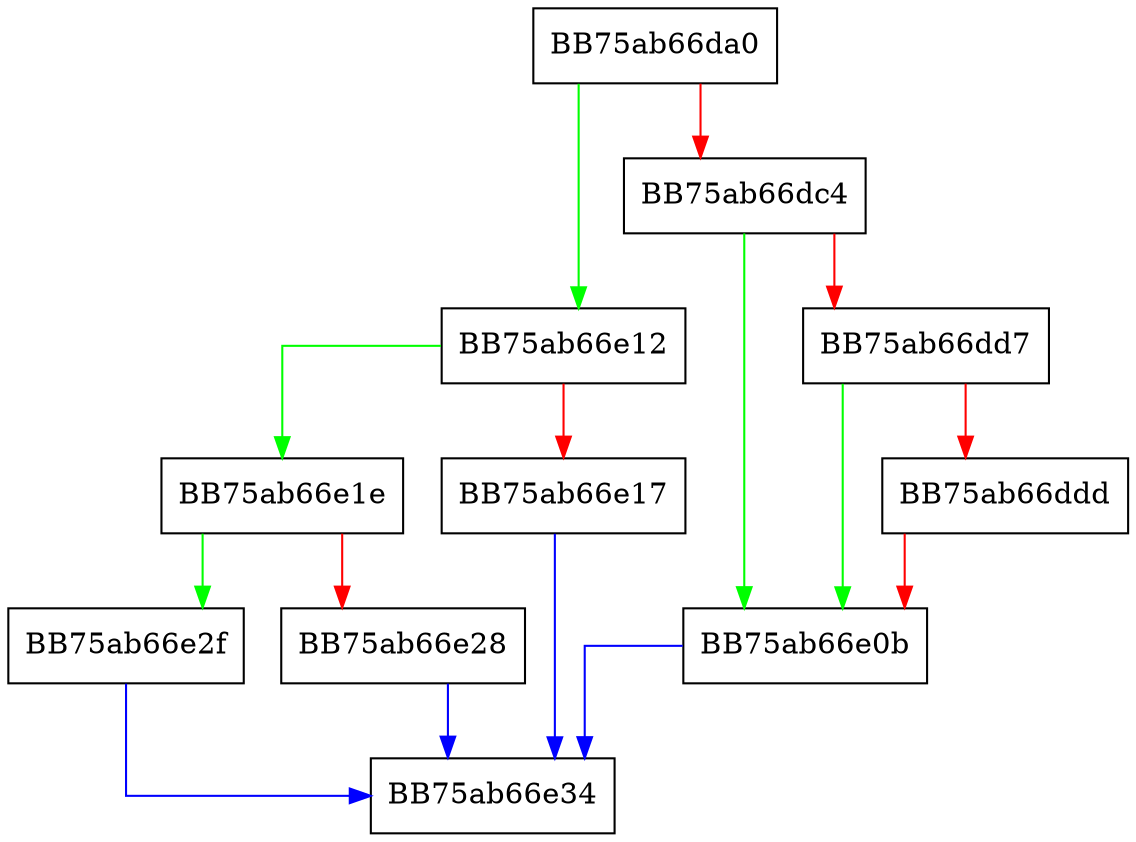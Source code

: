 digraph Merge {
  node [shape="box"];
  graph [splines=ortho];
  BB75ab66da0 -> BB75ab66e12 [color="green"];
  BB75ab66da0 -> BB75ab66dc4 [color="red"];
  BB75ab66dc4 -> BB75ab66e0b [color="green"];
  BB75ab66dc4 -> BB75ab66dd7 [color="red"];
  BB75ab66dd7 -> BB75ab66e0b [color="green"];
  BB75ab66dd7 -> BB75ab66ddd [color="red"];
  BB75ab66ddd -> BB75ab66e0b [color="red"];
  BB75ab66e0b -> BB75ab66e34 [color="blue"];
  BB75ab66e12 -> BB75ab66e1e [color="green"];
  BB75ab66e12 -> BB75ab66e17 [color="red"];
  BB75ab66e17 -> BB75ab66e34 [color="blue"];
  BB75ab66e1e -> BB75ab66e2f [color="green"];
  BB75ab66e1e -> BB75ab66e28 [color="red"];
  BB75ab66e28 -> BB75ab66e34 [color="blue"];
  BB75ab66e2f -> BB75ab66e34 [color="blue"];
}